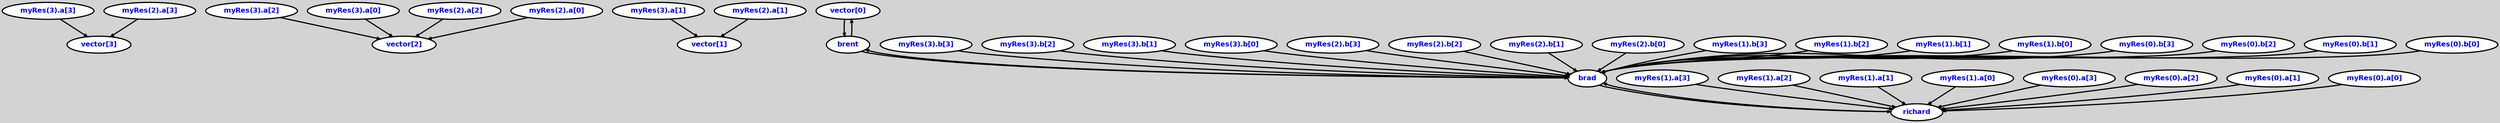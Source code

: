 digraph {

ordering=out;
	ranksep=.4;
	bgcolor="lightgrey"; node [fixedsize=false, fontsize=12, fontname="Helvetica-bold", fontcolor="blue"
		width=.25, height=.25, color="black", fillcolor="white", style="filled, solid, bold"];
	edge [arrowsize=.5, color="black", style="bold"]  n0 [label="vector[3]"];
  n1 [label="vector[2]"];
  n2 [label="vector[1]"];
  n3 [label="vector[0]"];
  n4 [label="brad"];
  n5 [label="richard"];
  n6 [label="brent"];
  p0 [label="myRes(3).a[3]"];
  p1 [label="myRes(3).a[2]"];
  p2 [label="myRes(3).a[1]"];
  p3 [label="myRes(3).a[0]"];
  p4 [label="myRes(3).b[3]"];
  p5 [label="myRes(3).b[2]"];
  p6 [label="myRes(3).b[1]"];
  p7 [label="myRes(3).b[0]"];
  p8 [label="myRes(2).a[3]"];
  p9 [label="myRes(2).a[2]"];
  p10 [label="myRes(2).a[1]"];
  p11 [label="myRes(2).a[0]"];
  p12 [label="myRes(2).b[3]"];
  p13 [label="myRes(2).b[2]"];
  p14 [label="myRes(2).b[1]"];
  p15 [label="myRes(2).b[0]"];
  p16 [label="myRes(1).a[3]"];
  p17 [label="myRes(1).a[2]"];
  p18 [label="myRes(1).a[1]"];
  p19 [label="myRes(1).a[0]"];
  p20 [label="myRes(1).b[3]"];
  p21 [label="myRes(1).b[2]"];
  p22 [label="myRes(1).b[1]"];
  p23 [label="myRes(1).b[0]"];
  p24 [label="myRes(0).a[3]"];
  p25 [label="myRes(0).a[2]"];
  p26 [label="myRes(0).a[1]"];
  p27 [label="myRes(0).a[0]"];
  p28 [label="myRes(0).b[3]"];
  p29 [label="myRes(0).b[2]"];
  p30 [label="myRes(0).b[1]"];
  p31 [label="myRes(0).b[0]"];
  n3 -> n6;
  n4 -> n6;
  n4 -> n5;
  n5 -> n4;
  n6 -> n4;
  n6 -> n3;
  p0 -> n0;
  p1 -> n1;
  p2 -> n2;
  p3 -> n1;
  p4 -> n4;
  p5 -> n4;
  p6 -> n4;
  p7 -> n4;
  p8 -> n0;
  p9 -> n1;
  p10 -> n2;
  p11 -> n1;
  p12 -> n4;
  p13 -> n4;
  p14 -> n4;
  p15 -> n4;
  p17 -> n5;
  p16 -> n5;
  p19 -> n5;
  p18 -> n5;
  p21 -> n4;
  p20 -> n4;
  p23 -> n4;
  p22 -> n4;
  p25 -> n5;
  p24 -> n5;
  p27 -> n5;
  p26 -> n5;
  p29 -> n4;
  p28 -> n4;
  p31 -> n4;
  p30 -> n4;
}
